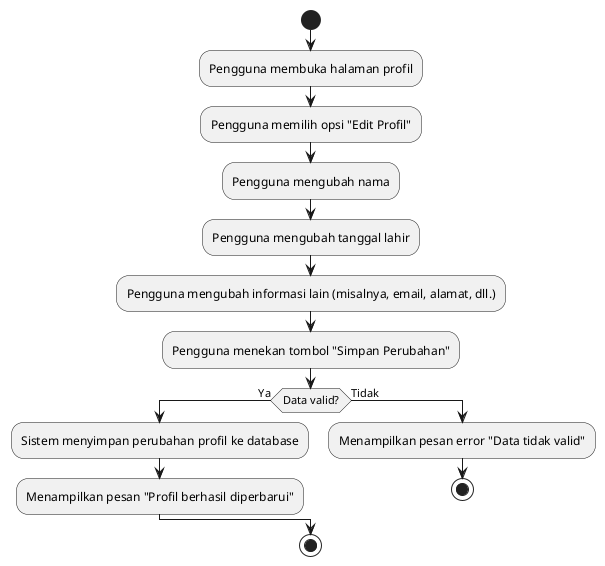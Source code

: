 @startuml

start
:Pengguna membuka halaman profil;
:Pengguna memilih opsi "Edit Profil";

:Pengguna mengubah nama;
:Pengguna mengubah tanggal lahir;
:Pengguna mengubah informasi lain (misalnya, email, alamat, dll.);

:Pengguna menekan tombol "Simpan Perubahan";

if (Data valid?) then (Ya)
    :Sistem menyimpan perubahan profil ke database;
    :Menampilkan pesan "Profil berhasil diperbarui";
else (Tidak)
    :Menampilkan pesan error "Data tidak valid";
    stop
endif

stop

@enduml
